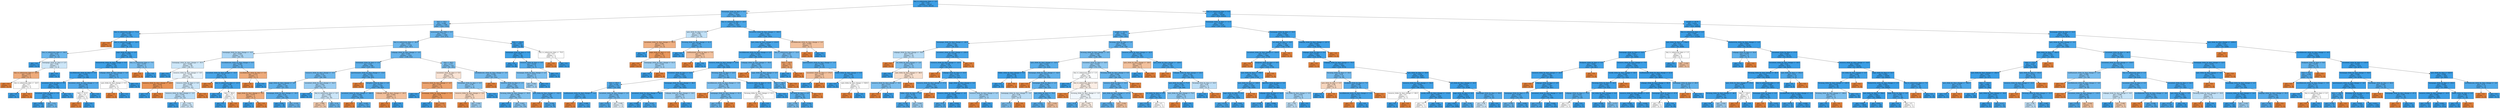 digraph Tree {
node [shape=box, style="filled", color="black"] ;
0 [label="due_vs_submission_date <= -2.5\ngini = 0.04\nsamples = 49335\nvalue = [1016, 48319]", fillcolor="#399de5fa"] ;
1 [label="homepage_clicks_by_days <= 9.5\ngini = 0.211\nsamples = 3029\nvalue = [364, 2665]", fillcolor="#399de5dc"] ;
0 -> 1 [labeldistance=2.5, labelangle=45, headlabel="True"] ;
2 [label="date <= 35.5\ngini = 0.289\nsamples = 1386\nvalue = [243, 1143]", fillcolor="#399de5c9"] ;
1 -> 2 ;
3 [label="due_vs_submission_date <= -71.0\ngini = 0.105\nsamples = 180\nvalue = [10, 170]", fillcolor="#399de5f0"] ;
2 -> 3 ;
4 [label="gini = 0.0\nsamples = 2\nvalue = [2, 0]", fillcolor="#e58139ff"] ;
3 -> 4 ;
5 [label="due_vs_submission_date <= -22.5\ngini = 0.086\nsamples = 178\nvalue = [8, 170]", fillcolor="#399de5f3"] ;
3 -> 5 ;
6 [label="due_vs_submission_date <= -36.5\ngini = 0.32\nsamples = 15\nvalue = [3, 12]", fillcolor="#399de5bf"] ;
5 -> 6 ;
7 [label="gini = 0.0\nsamples = 8\nvalue = [0, 8]", fillcolor="#399de5ff"] ;
6 -> 7 ;
8 [label="homepage_clicks_by_days <= 2.5\ngini = 0.49\nsamples = 7\nvalue = [3, 4]", fillcolor="#399de540"] ;
6 -> 8 ;
9 [label="due_vs_submission_date <= -25.5\ngini = 0.375\nsamples = 4\nvalue = [3, 1]", fillcolor="#e58139aa"] ;
8 -> 9 ;
10 [label="gini = 0.0\nsamples = 2\nvalue = [2, 0]", fillcolor="#e58139ff"] ;
9 -> 10 ;
11 [label="due_vs_submission_date <= -24.5\ngini = 0.5\nsamples = 2\nvalue = [1, 1]", fillcolor="#e5813900"] ;
9 -> 11 ;
12 [label="gini = 0.0\nsamples = 1\nvalue = [0, 1]", fillcolor="#399de5ff"] ;
11 -> 12 ;
13 [label="gini = 0.0\nsamples = 1\nvalue = [1, 0]", fillcolor="#e58139ff"] ;
11 -> 13 ;
14 [label="gini = 0.0\nsamples = 3\nvalue = [0, 3]", fillcolor="#399de5ff"] ;
8 -> 14 ;
15 [label="page_clicks_by_days <= 2.5\ngini = 0.059\nsamples = 163\nvalue = [5, 158]", fillcolor="#399de5f7"] ;
5 -> 15 ;
16 [label="htmlactivity_clicks_by_days_change <= 0.5\ngini = 0.049\nsamples = 159\nvalue = [4, 155]", fillcolor="#399de5f8"] ;
15 -> 16 ;
17 [label="oucollaborate_clicks_by_days <= 0.5\ngini = 0.039\nsamples = 151\nvalue = [3, 148]", fillcolor="#399de5fa"] ;
16 -> 17 ;
18 [label="oucontent_clicks_by_days <= 4.5\ngini = 0.028\nsamples = 142\nvalue = [2, 140]", fillcolor="#399de5fb"] ;
17 -> 18 ;
19 [label="oucontent_clicks_by_days <= 3.5\ngini = 0.052\nsamples = 75\nvalue = [2, 73]", fillcolor="#399de5f8"] ;
18 -> 19 ;
20 [label="gini = 0.028\nsamples = 70\nvalue = [1, 69]", fillcolor="#399de5fb"] ;
19 -> 20 ;
21 [label="gini = 0.32\nsamples = 5\nvalue = [1, 4]", fillcolor="#399de5bf"] ;
19 -> 21 ;
22 [label="gini = 0.0\nsamples = 67\nvalue = [0, 67]", fillcolor="#399de5ff"] ;
18 -> 22 ;
23 [label="oucontent_clicks_by_days_change <= 1.5\ngini = 0.198\nsamples = 9\nvalue = [1, 8]", fillcolor="#399de5df"] ;
17 -> 23 ;
24 [label="date <= 21.5\ngini = 0.5\nsamples = 2\nvalue = [1, 1]", fillcolor="#e5813900"] ;
23 -> 24 ;
25 [label="gini = 0.0\nsamples = 1\nvalue = [1, 0]", fillcolor="#e58139ff"] ;
24 -> 25 ;
26 [label="gini = 0.0\nsamples = 1\nvalue = [0, 1]", fillcolor="#399de5ff"] ;
24 -> 26 ;
27 [label="gini = 0.0\nsamples = 7\nvalue = [0, 7]", fillcolor="#399de5ff"] ;
23 -> 27 ;
28 [label="subpage_clicks_by_days_change <= 4.0\ngini = 0.219\nsamples = 8\nvalue = [1, 7]", fillcolor="#399de5db"] ;
16 -> 28 ;
29 [label="quiz_clicks_by_days_change <= 0.5\ngini = 0.5\nsamples = 2\nvalue = [1, 1]", fillcolor="#e5813900"] ;
28 -> 29 ;
30 [label="gini = 0.0\nsamples = 1\nvalue = [1, 0]", fillcolor="#e58139ff"] ;
29 -> 30 ;
31 [label="gini = 0.0\nsamples = 1\nvalue = [0, 1]", fillcolor="#399de5ff"] ;
29 -> 31 ;
32 [label="gini = 0.0\nsamples = 6\nvalue = [0, 6]", fillcolor="#399de5ff"] ;
28 -> 32 ;
33 [label="due_vs_submission_date <= -7.5\ngini = 0.375\nsamples = 4\nvalue = [1, 3]", fillcolor="#399de5aa"] ;
15 -> 33 ;
34 [label="gini = 0.0\nsamples = 1\nvalue = [1, 0]", fillcolor="#e58139ff"] ;
33 -> 34 ;
35 [label="gini = 0.0\nsamples = 3\nvalue = [0, 3]", fillcolor="#399de5ff"] ;
33 -> 35 ;
36 [label="assessment_type_CMA <= 0.5\ngini = 0.312\nsamples = 1206\nvalue = [233, 973]", fillcolor="#399de5c2"] ;
2 -> 36 ;
37 [label="due_vs_submission_date <= -20.5\ngini = 0.324\nsamples = 1138\nvalue = [231, 907]", fillcolor="#399de5be"] ;
36 -> 37 ;
38 [label="homepage_clicks_by_days_change <= -0.5\ngini = 0.463\nsamples = 118\nvalue = [43, 75]", fillcolor="#399de56d"] ;
37 -> 38 ;
39 [label="homepage_clicks_by_days_change <= -35.5\ngini = 0.489\nsamples = 89\nvalue = [38, 51]", fillcolor="#399de541"] ;
38 -> 39 ;
40 [label="gini = 0.0\nsamples = 8\nvalue = [0, 8]", fillcolor="#399de5ff"] ;
39 -> 40 ;
41 [label="resource_clicks_by_days_change <= -6.5\ngini = 0.498\nsamples = 81\nvalue = [38, 43]", fillcolor="#399de51e"] ;
39 -> 41 ;
42 [label="resource_clicks_by_days_change <= -26.0\ngini = 0.219\nsamples = 8\nvalue = [7, 1]", fillcolor="#e58139db"] ;
41 -> 42 ;
43 [label="gini = 0.0\nsamples = 1\nvalue = [0, 1]", fillcolor="#399de5ff"] ;
42 -> 43 ;
44 [label="gini = 0.0\nsamples = 7\nvalue = [7, 0]", fillcolor="#e58139ff"] ;
42 -> 44 ;
45 [label="resource_clicks_by_days <= 4.5\ngini = 0.489\nsamples = 73\nvalue = [31, 42]", fillcolor="#399de543"] ;
41 -> 45 ;
46 [label="resource_clicks_by_days_change <= -3.5\ngini = 0.476\nsamples = 69\nvalue = [27, 42]", fillcolor="#399de55b"] ;
45 -> 46 ;
47 [label="gini = 0.0\nsamples = 6\nvalue = [0, 6]", fillcolor="#399de5ff"] ;
46 -> 47 ;
48 [label="gini = 0.49\nsamples = 63\nvalue = [27, 36]", fillcolor="#399de540"] ;
46 -> 48 ;
49 [label="gini = 0.0\nsamples = 4\nvalue = [4, 0]", fillcolor="#e58139ff"] ;
45 -> 49 ;
50 [label="oucollaborate_clicks_by_days_change <= 0.5\ngini = 0.285\nsamples = 29\nvalue = [5, 24]", fillcolor="#399de5ca"] ;
38 -> 50 ;
51 [label="oucontent_clicks_by_days_change <= -14.5\ngini = 0.147\nsamples = 25\nvalue = [2, 23]", fillcolor="#399de5e9"] ;
50 -> 51 ;
52 [label="gini = 0.0\nsamples = 1\nvalue = [1, 0]", fillcolor="#e58139ff"] ;
51 -> 52 ;
53 [label="due_vs_submission_date <= -21.5\ngini = 0.08\nsamples = 24\nvalue = [1, 23]", fillcolor="#399de5f4"] ;
51 -> 53 ;
54 [label="gini = 0.0\nsamples = 22\nvalue = [0, 22]", fillcolor="#399de5ff"] ;
53 -> 54 ;
55 [label="date <= 89.0\ngini = 0.5\nsamples = 2\nvalue = [1, 1]", fillcolor="#e5813900"] ;
53 -> 55 ;
56 [label="gini = 0.0\nsamples = 1\nvalue = [0, 1]", fillcolor="#399de5ff"] ;
55 -> 56 ;
57 [label="gini = 0.0\nsamples = 1\nvalue = [1, 0]", fillcolor="#e58139ff"] ;
55 -> 57 ;
58 [label="oucollaborate_clicks_by_days <= 3.0\ngini = 0.375\nsamples = 4\nvalue = [3, 1]", fillcolor="#e58139aa"] ;
50 -> 58 ;
59 [label="gini = 0.0\nsamples = 3\nvalue = [3, 0]", fillcolor="#e58139ff"] ;
58 -> 59 ;
60 [label="gini = 0.0\nsamples = 1\nvalue = [0, 1]", fillcolor="#399de5ff"] ;
58 -> 60 ;
61 [label="subpage_clicks_by_days_change <= -3.5\ngini = 0.301\nsamples = 1020\nvalue = [188, 832]", fillcolor="#399de5c5"] ;
37 -> 61 ;
62 [label="homepage_clicks_by_days <= 2.5\ngini = 0.26\nsamples = 698\nvalue = [107, 591]", fillcolor="#399de5d1"] ;
61 -> 62 ;
63 [label="resource_clicks_by_days_change <= -0.5\ngini = 0.33\nsamples = 235\nvalue = [49, 186]", fillcolor="#399de5bc"] ;
62 -> 63 ;
64 [label="page_clicks_by_days_change <= -4.0\ngini = 0.27\nsamples = 168\nvalue = [27, 141]", fillcolor="#399de5ce"] ;
63 -> 64 ;
65 [label="page_clicks_by_days_change <= -6.5\ngini = 0.375\nsamples = 4\nvalue = [3, 1]", fillcolor="#e58139aa"] ;
64 -> 65 ;
66 [label="gini = 0.0\nsamples = 1\nvalue = [0, 1]", fillcolor="#399de5ff"] ;
65 -> 66 ;
67 [label="gini = 0.0\nsamples = 3\nvalue = [3, 0]", fillcolor="#e58139ff"] ;
65 -> 67 ;
68 [label="homepage_clicks_by_days_change <= -18.5\ngini = 0.25\nsamples = 164\nvalue = [24, 140]", fillcolor="#399de5d3"] ;
64 -> 68 ;
69 [label="gini = 0.041\nsamples = 48\nvalue = [1, 47]", fillcolor="#399de5fa"] ;
68 -> 69 ;
70 [label="gini = 0.318\nsamples = 116\nvalue = [23, 93]", fillcolor="#399de5c0"] ;
68 -> 70 ;
71 [label="oucontent_clicks_by_days_change <= -62.5\ngini = 0.441\nsamples = 67\nvalue = [22, 45]", fillcolor="#399de582"] ;
63 -> 71 ;
72 [label="gini = 0.0\nsamples = 15\nvalue = [0, 15]", fillcolor="#399de5ff"] ;
71 -> 72 ;
73 [label="due_vs_submission_date <= -8.5\ngini = 0.488\nsamples = 52\nvalue = [22, 30]", fillcolor="#399de544"] ;
71 -> 73 ;
74 [label="gini = 0.466\nsamples = 27\nvalue = [17, 10]", fillcolor="#e5813969"] ;
73 -> 74 ;
75 [label="gini = 0.32\nsamples = 25\nvalue = [5, 20]", fillcolor="#399de5bf"] ;
73 -> 75 ;
76 [label="questionnaire_clicks_by_days_change <= -13.0\ngini = 0.219\nsamples = 463\nvalue = [58, 405]", fillcolor="#399de5da"] ;
62 -> 76 ;
77 [label="gini = 0.0\nsamples = 2\nvalue = [2, 0]", fillcolor="#e58139ff"] ;
76 -> 77 ;
78 [label="dataplus_clicks_by_days <= 2.0\ngini = 0.213\nsamples = 461\nvalue = [56, 405]", fillcolor="#399de5dc"] ;
76 -> 78 ;
79 [label="oucontent_clicks_by_days_change <= -363.5\ngini = 0.208\nsamples = 458\nvalue = [54, 404]", fillcolor="#399de5dd"] ;
78 -> 79 ;
80 [label="gini = 0.0\nsamples = 1\nvalue = [1, 0]", fillcolor="#e58139ff"] ;
79 -> 80 ;
81 [label="gini = 0.205\nsamples = 457\nvalue = [53, 404]", fillcolor="#399de5de"] ;
79 -> 81 ;
82 [label="subpage_clicks_by_days_change <= -20.5\ngini = 0.444\nsamples = 3\nvalue = [2, 1]", fillcolor="#e581397f"] ;
78 -> 82 ;
83 [label="gini = 0.0\nsamples = 2\nvalue = [2, 0]", fillcolor="#e58139ff"] ;
82 -> 83 ;
84 [label="gini = 0.0\nsamples = 1\nvalue = [0, 1]", fillcolor="#399de5ff"] ;
82 -> 84 ;
85 [label="date <= 69.5\ngini = 0.377\nsamples = 322\nvalue = [81, 241]", fillcolor="#399de5a9"] ;
61 -> 85 ;
86 [label="oucontent_clicks_by_days <= 5.5\ngini = 0.493\nsamples = 25\nvalue = [14, 11]", fillcolor="#e5813937"] ;
85 -> 86 ;
87 [label="resource_clicks_by_days_change <= -4.5\ngini = 0.337\nsamples = 14\nvalue = [11, 3]", fillcolor="#e58139b9"] ;
86 -> 87 ;
88 [label="gini = 0.0\nsamples = 1\nvalue = [0, 1]", fillcolor="#399de5ff"] ;
87 -> 88 ;
89 [label="homepage_clicks_by_days_change <= -5.5\ngini = 0.26\nsamples = 13\nvalue = [11, 2]", fillcolor="#e58139d1"] ;
87 -> 89 ;
90 [label="gini = 0.0\nsamples = 1\nvalue = [0, 1]", fillcolor="#399de5ff"] ;
89 -> 90 ;
91 [label="gini = 0.153\nsamples = 12\nvalue = [11, 1]", fillcolor="#e58139e8"] ;
89 -> 91 ;
92 [label="homepage_clicks_by_days <= 6.5\ngini = 0.397\nsamples = 11\nvalue = [3, 8]", fillcolor="#399de59f"] ;
86 -> 92 ;
93 [label="resource_clicks_by_days_change <= -2.0\ngini = 0.48\nsamples = 5\nvalue = [3, 2]", fillcolor="#e5813955"] ;
92 -> 93 ;
94 [label="gini = 0.0\nsamples = 2\nvalue = [2, 0]", fillcolor="#e58139ff"] ;
93 -> 94 ;
95 [label="gini = 0.444\nsamples = 3\nvalue = [1, 2]", fillcolor="#399de57f"] ;
93 -> 95 ;
96 [label="gini = 0.0\nsamples = 6\nvalue = [0, 6]", fillcolor="#399de5ff"] ;
92 -> 96 ;
97 [label="oucollaborate_clicks_by_days_change <= -3.5\ngini = 0.349\nsamples = 297\nvalue = [67, 230]", fillcolor="#399de5b5"] ;
85 -> 97 ;
98 [label="gini = 0.0\nsamples = 3\nvalue = [3, 0]", fillcolor="#e58139ff"] ;
97 -> 98 ;
99 [label="resource_clicks_by_days <= 1.5\ngini = 0.341\nsamples = 294\nvalue = [64, 230]", fillcolor="#399de5b8"] ;
97 -> 99 ;
100 [label="forumng_clicks_by_days_change <= -30.0\ngini = 0.388\nsamples = 205\nvalue = [54, 151]", fillcolor="#399de5a4"] ;
99 -> 100 ;
101 [label="gini = 0.0\nsamples = 12\nvalue = [0, 12]", fillcolor="#399de5ff"] ;
100 -> 101 ;
102 [label="gini = 0.403\nsamples = 193\nvalue = [54, 139]", fillcolor="#399de59c"] ;
100 -> 102 ;
103 [label="quiz_clicks_by_days_change <= -142.5\ngini = 0.199\nsamples = 89\nvalue = [10, 79]", fillcolor="#399de5df"] ;
99 -> 103 ;
104 [label="gini = 0.0\nsamples = 1\nvalue = [1, 0]", fillcolor="#e58139ff"] ;
103 -> 104 ;
105 [label="gini = 0.184\nsamples = 88\nvalue = [9, 79]", fillcolor="#399de5e2"] ;
103 -> 105 ;
106 [label="date <= 238.5\ngini = 0.057\nsamples = 68\nvalue = [2, 66]", fillcolor="#399de5f7"] ;
36 -> 106 ;
107 [label="homepage_clicks_by_days <= 5.5\ngini = 0.03\nsamples = 66\nvalue = [1, 65]", fillcolor="#399de5fb"] ;
106 -> 107 ;
108 [label="gini = 0.0\nsamples = 58\nvalue = [0, 58]", fillcolor="#399de5ff"] ;
107 -> 108 ;
109 [label="resource_clicks_by_days <= 0.5\ngini = 0.219\nsamples = 8\nvalue = [1, 7]", fillcolor="#399de5db"] ;
107 -> 109 ;
110 [label="homepage_clicks_by_days_change <= 2.0\ngini = 0.375\nsamples = 4\nvalue = [1, 3]", fillcolor="#399de5aa"] ;
109 -> 110 ;
111 [label="gini = 0.444\nsamples = 3\nvalue = [1, 2]", fillcolor="#399de57f"] ;
110 -> 111 ;
112 [label="gini = 0.0\nsamples = 1\nvalue = [0, 1]", fillcolor="#399de5ff"] ;
110 -> 112 ;
113 [label="gini = 0.0\nsamples = 4\nvalue = [0, 4]", fillcolor="#399de5ff"] ;
109 -> 113 ;
114 [label="due_vs_submission_date <= -70.5\ngini = 0.5\nsamples = 2\nvalue = [1, 1]", fillcolor="#e5813900"] ;
106 -> 114 ;
115 [label="gini = 0.0\nsamples = 1\nvalue = [1, 0]", fillcolor="#e58139ff"] ;
114 -> 115 ;
116 [label="gini = 0.0\nsamples = 1\nvalue = [0, 1]", fillcolor="#399de5ff"] ;
114 -> 116 ;
117 [label="due_vs_submission_date <= -23.0\ngini = 0.136\nsamples = 1643\nvalue = [121, 1522]", fillcolor="#399de5eb"] ;
1 -> 117 ;
118 [label="quiz_clicks_by_days <= 1.0\ngini = 0.482\nsamples = 32\nvalue = [13, 19]", fillcolor="#399de551"] ;
117 -> 118 ;
119 [label="oucontent_clicks_by_days_change <= -62.5\ngini = 0.391\nsamples = 15\nvalue = [11, 4]", fillcolor="#e58139a2"] ;
118 -> 119 ;
120 [label="gini = 0.0\nsamples = 2\nvalue = [0, 2]", fillcolor="#399de5ff"] ;
119 -> 120 ;
121 [label="page_clicks_by_days <= 1.5\ngini = 0.26\nsamples = 13\nvalue = [11, 2]", fillcolor="#e58139d1"] ;
119 -> 121 ;
122 [label="gini = 0.0\nsamples = 10\nvalue = [10, 0]", fillcolor="#e58139ff"] ;
121 -> 122 ;
123 [label="homepage_clicks_by_days_change <= 41.0\ngini = 0.444\nsamples = 3\nvalue = [1, 2]", fillcolor="#399de57f"] ;
121 -> 123 ;
124 [label="gini = 0.0\nsamples = 2\nvalue = [0, 2]", fillcolor="#399de5ff"] ;
123 -> 124 ;
125 [label="gini = 0.0\nsamples = 1\nvalue = [1, 0]", fillcolor="#e58139ff"] ;
123 -> 125 ;
126 [label="forumng_clicks_by_days_change <= 41.5\ngini = 0.208\nsamples = 17\nvalue = [2, 15]", fillcolor="#399de5dd"] ;
118 -> 126 ;
127 [label="gini = 0.0\nsamples = 14\nvalue = [0, 14]", fillcolor="#399de5ff"] ;
126 -> 127 ;
128 [label="ouelluminate_clicks_by_days <= 7.0\ngini = 0.444\nsamples = 3\nvalue = [2, 1]", fillcolor="#e581397f"] ;
126 -> 128 ;
129 [label="gini = 0.0\nsamples = 2\nvalue = [2, 0]", fillcolor="#e58139ff"] ;
128 -> 129 ;
130 [label="gini = 0.0\nsamples = 1\nvalue = [0, 1]", fillcolor="#399de5ff"] ;
128 -> 130 ;
131 [label="oucontent_clicks_by_days_change <= 349.5\ngini = 0.125\nsamples = 1611\nvalue = [108, 1503]", fillcolor="#399de5ed"] ;
117 -> 131 ;
132 [label="quiz_clicks_by_days_change <= 214.5\ngini = 0.123\nsamples = 1608\nvalue = [106, 1502]", fillcolor="#399de5ed"] ;
131 -> 132 ;
133 [label="oucollaborate_clicks_by_days_change <= 2.5\ngini = 0.118\nsamples = 1577\nvalue = [99, 1478]", fillcolor="#399de5ee"] ;
132 -> 133 ;
134 [label="resource_clicks_by_days_change <= 10.5\ngini = 0.11\nsamples = 1512\nvalue = [88, 1424]", fillcolor="#399de5ef"] ;
133 -> 134 ;
135 [label="oucontent_clicks_by_days <= 14.5\ngini = 0.099\nsamples = 1433\nvalue = [75, 1358]", fillcolor="#399de5f1"] ;
134 -> 135 ;
136 [label="date <= 95.0\ngini = 0.194\nsamples = 175\nvalue = [19, 156]", fillcolor="#399de5e0"] ;
135 -> 136 ;
137 [label="ouelluminate_clicks_by_days_change <= -6.5\ngini = 0.113\nsamples = 116\nvalue = [7, 109]", fillcolor="#399de5ef"] ;
136 -> 137 ;
138 [label="gini = 0.0\nsamples = 1\nvalue = [1, 0]", fillcolor="#e58139ff"] ;
137 -> 138 ;
139 [label="gini = 0.099\nsamples = 115\nvalue = [6, 109]", fillcolor="#399de5f1"] ;
137 -> 139 ;
140 [label="oucontent_clicks_by_days_change <= 2.0\ngini = 0.324\nsamples = 59\nvalue = [12, 47]", fillcolor="#399de5be"] ;
136 -> 140 ;
141 [label="gini = 0.201\nsamples = 44\nvalue = [5, 39]", fillcolor="#399de5de"] ;
140 -> 141 ;
142 [label="gini = 0.498\nsamples = 15\nvalue = [7, 8]", fillcolor="#399de520"] ;
140 -> 142 ;
143 [label="homepage_clicks_by_days_change <= 88.5\ngini = 0.085\nsamples = 1258\nvalue = [56, 1202]", fillcolor="#399de5f3"] ;
135 -> 143 ;
144 [label="oucontent_clicks_by_days_change <= 68.5\ngini = 0.083\nsamples = 1252\nvalue = [54, 1198]", fillcolor="#399de5f4"] ;
143 -> 144 ;
145 [label="gini = 0.066\nsamples = 1001\nvalue = [34, 967]", fillcolor="#399de5f6"] ;
144 -> 145 ;
146 [label="gini = 0.147\nsamples = 251\nvalue = [20, 231]", fillcolor="#399de5e9"] ;
144 -> 146 ;
147 [label="subpage_clicks_by_days_change <= 16.5\ngini = 0.444\nsamples = 6\nvalue = [2, 4]", fillcolor="#399de57f"] ;
143 -> 147 ;
148 [label="gini = 0.0\nsamples = 2\nvalue = [2, 0]", fillcolor="#e58139ff"] ;
147 -> 148 ;
149 [label="gini = 0.0\nsamples = 4\nvalue = [0, 4]", fillcolor="#399de5ff"] ;
147 -> 149 ;
150 [label="forumng_clicks_by_days <= 23.5\ngini = 0.275\nsamples = 79\nvalue = [13, 66]", fillcolor="#399de5cd"] ;
134 -> 150 ;
151 [label="oucollaborate_clicks_by_days_change <= -3.5\ngini = 0.386\nsamples = 46\nvalue = [12, 34]", fillcolor="#399de5a5"] ;
150 -> 151 ;
152 [label="gini = 0.0\nsamples = 2\nvalue = [2, 0]", fillcolor="#e58139ff"] ;
151 -> 152 ;
153 [label="homepage_clicks_by_days_change <= 41.0\ngini = 0.351\nsamples = 44\nvalue = [10, 34]", fillcolor="#399de5b4"] ;
151 -> 153 ;
154 [label="gini = 0.308\nsamples = 42\nvalue = [8, 34]", fillcolor="#399de5c3"] ;
153 -> 154 ;
155 [label="gini = 0.0\nsamples = 2\nvalue = [2, 0]", fillcolor="#e58139ff"] ;
153 -> 155 ;
156 [label="resource_clicks_by_days <= 11.5\ngini = 0.059\nsamples = 33\nvalue = [1, 32]", fillcolor="#399de5f7"] ;
150 -> 156 ;
157 [label="forumng_clicks_by_days_change <= 10.5\ngini = 0.5\nsamples = 2\nvalue = [1, 1]", fillcolor="#e5813900"] ;
156 -> 157 ;
158 [label="gini = 0.0\nsamples = 1\nvalue = [1, 0]", fillcolor="#e58139ff"] ;
157 -> 158 ;
159 [label="gini = 0.0\nsamples = 1\nvalue = [0, 1]", fillcolor="#399de5ff"] ;
157 -> 159 ;
160 [label="gini = 0.0\nsamples = 31\nvalue = [0, 31]", fillcolor="#399de5ff"] ;
156 -> 160 ;
161 [label="subpage_clicks_by_days_change <= -55.0\ngini = 0.281\nsamples = 65\nvalue = [11, 54]", fillcolor="#399de5cb"] ;
133 -> 161 ;
162 [label="gini = 0.0\nsamples = 1\nvalue = [1, 0]", fillcolor="#e58139ff"] ;
161 -> 162 ;
163 [label="page_clicks_by_days_change <= 4.5\ngini = 0.264\nsamples = 64\nvalue = [10, 54]", fillcolor="#399de5d0"] ;
161 -> 163 ;
164 [label="date <= 186.0\ngini = 0.245\nsamples = 63\nvalue = [9, 54]", fillcolor="#399de5d4"] ;
163 -> 164 ;
165 [label="url_clicks_by_days <= 0.5\ngini = 0.225\nsamples = 62\nvalue = [8, 54]", fillcolor="#399de5d9"] ;
164 -> 165 ;
166 [label="gini = 0.365\nsamples = 25\nvalue = [6, 19]", fillcolor="#399de5ae"] ;
165 -> 166 ;
167 [label="gini = 0.102\nsamples = 37\nvalue = [2, 35]", fillcolor="#399de5f0"] ;
165 -> 167 ;
168 [label="gini = 0.0\nsamples = 1\nvalue = [1, 0]", fillcolor="#e58139ff"] ;
164 -> 168 ;
169 [label="gini = 0.0\nsamples = 1\nvalue = [1, 0]", fillcolor="#e58139ff"] ;
163 -> 169 ;
170 [label="due_vs_submission_date <= -12.0\ngini = 0.35\nsamples = 31\nvalue = [7, 24]", fillcolor="#399de5b5"] ;
132 -> 170 ;
171 [label="date <= 92.5\ngini = 0.32\nsamples = 5\nvalue = [4, 1]", fillcolor="#e58139bf"] ;
170 -> 171 ;
172 [label="gini = 0.0\nsamples = 1\nvalue = [0, 1]", fillcolor="#399de5ff"] ;
171 -> 172 ;
173 [label="gini = 0.0\nsamples = 4\nvalue = [4, 0]", fillcolor="#e58139ff"] ;
171 -> 173 ;
174 [label="questionnaire_clicks_by_days_change <= -1.5\ngini = 0.204\nsamples = 26\nvalue = [3, 23]", fillcolor="#399de5de"] ;
170 -> 174 ;
175 [label="oucontent_clicks_by_days <= 174.5\ngini = 0.444\nsamples = 3\nvalue = [2, 1]", fillcolor="#e581397f"] ;
174 -> 175 ;
176 [label="gini = 0.0\nsamples = 1\nvalue = [0, 1]", fillcolor="#399de5ff"] ;
175 -> 176 ;
177 [label="gini = 0.0\nsamples = 2\nvalue = [2, 0]", fillcolor="#e58139ff"] ;
175 -> 177 ;
178 [label="folder_clicks_by_days_change <= 0.5\ngini = 0.083\nsamples = 23\nvalue = [1, 22]", fillcolor="#399de5f3"] ;
174 -> 178 ;
179 [label="gini = 0.0\nsamples = 21\nvalue = [0, 21]", fillcolor="#399de5ff"] ;
178 -> 179 ;
180 [label="quiz_clicks_by_days_change <= 829.0\ngini = 0.5\nsamples = 2\nvalue = [1, 1]", fillcolor="#e5813900"] ;
178 -> 180 ;
181 [label="gini = 0.0\nsamples = 1\nvalue = [1, 0]", fillcolor="#e58139ff"] ;
180 -> 181 ;
182 [label="gini = 0.0\nsamples = 1\nvalue = [0, 1]", fillcolor="#399de5ff"] ;
180 -> 182 ;
183 [label="oucollaborate_clicks_by_days_change <= 2.0\ngini = 0.444\nsamples = 3\nvalue = [2, 1]", fillcolor="#e581397f"] ;
131 -> 183 ;
184 [label="gini = 0.0\nsamples = 2\nvalue = [2, 0]", fillcolor="#e58139ff"] ;
183 -> 184 ;
185 [label="gini = 0.0\nsamples = 1\nvalue = [0, 1]", fillcolor="#399de5ff"] ;
183 -> 185 ;
186 [label="due_vs_submission_date <= 0.5\ngini = 0.028\nsamples = 46306\nvalue = [652, 45654]", fillcolor="#399de5fb"] ;
0 -> 186 [labeldistance=2.5, labelangle=-45, headlabel="False"] ;
187 [label="homepage_clicks_by_days <= 11.5\ngini = 0.083\nsamples = 9145\nvalue = [397, 8748]", fillcolor="#399de5f3"] ;
186 -> 187 ;
188 [label="weight <= 18.75\ngini = 0.207\nsamples = 1576\nvalue = [185, 1391]", fillcolor="#399de5dd"] ;
187 -> 188 ;
189 [label="homepage_clicks_by_days_change <= -29.5\ngini = 0.123\nsamples = 698\nvalue = [46, 652]", fillcolor="#399de5ed"] ;
188 -> 189 ;
190 [label="subpage_clicks_by_days_change <= -54.0\ngini = 0.475\nsamples = 18\nvalue = [7, 11]", fillcolor="#399de55d"] ;
189 -> 190 ;
191 [label="gini = 0.0\nsamples = 3\nvalue = [3, 0]", fillcolor="#e58139ff"] ;
190 -> 191 ;
192 [label="url_clicks_by_days_change <= -2.0\ngini = 0.391\nsamples = 15\nvalue = [4, 11]", fillcolor="#399de5a2"] ;
190 -> 192 ;
193 [label="gini = 0.0\nsamples = 8\nvalue = [0, 8]", fillcolor="#399de5ff"] ;
192 -> 193 ;
194 [label="quiz_clicks_by_days_change <= -46.0\ngini = 0.49\nsamples = 7\nvalue = [4, 3]", fillcolor="#e5813940"] ;
192 -> 194 ;
195 [label="resource_clicks_by_days_change <= -8.0\ngini = 0.375\nsamples = 4\nvalue = [1, 3]", fillcolor="#399de5aa"] ;
194 -> 195 ;
196 [label="gini = 0.0\nsamples = 1\nvalue = [1, 0]", fillcolor="#e58139ff"] ;
195 -> 196 ;
197 [label="gini = 0.0\nsamples = 3\nvalue = [0, 3]", fillcolor="#399de5ff"] ;
195 -> 197 ;
198 [label="gini = 0.0\nsamples = 3\nvalue = [3, 0]", fillcolor="#e58139ff"] ;
194 -> 198 ;
199 [label="oucontent_clicks_by_days_change <= 230.0\ngini = 0.108\nsamples = 680\nvalue = [39, 641]", fillcolor="#399de5ef"] ;
189 -> 199 ;
200 [label="resource_clicks_by_days_change <= -23.5\ngini = 0.106\nsamples = 679\nvalue = [38, 641]", fillcolor="#399de5f0"] ;
199 -> 200 ;
201 [label="gini = 0.0\nsamples = 1\nvalue = [1, 0]", fillcolor="#e58139ff"] ;
200 -> 201 ;
202 [label="subpage_clicks_by_days <= 10.5\ngini = 0.103\nsamples = 678\nvalue = [37, 641]", fillcolor="#399de5f0"] ;
200 -> 202 ;
203 [label="resource_clicks_by_days_change <= 17.0\ngini = 0.167\nsamples = 315\nvalue = [29, 286]", fillcolor="#399de5e5"] ;
202 -> 203 ;
204 [label="folder_clicks_by_days <= 0.5\ngini = 0.162\nsamples = 314\nvalue = [28, 286]", fillcolor="#399de5e6"] ;
203 -> 204 ;
205 [label="gini = 0.146\nsamples = 302\nvalue = [24, 278]", fillcolor="#399de5e9"] ;
204 -> 205 ;
206 [label="gini = 0.444\nsamples = 12\nvalue = [4, 8]", fillcolor="#399de57f"] ;
204 -> 206 ;
207 [label="gini = 0.0\nsamples = 1\nvalue = [1, 0]", fillcolor="#e58139ff"] ;
203 -> 207 ;
208 [label="page_clicks_by_days_change <= 5.5\ngini = 0.043\nsamples = 363\nvalue = [8, 355]", fillcolor="#399de5f9"] ;
202 -> 208 ;
209 [label="resource_clicks_by_days_change <= -4.5\ngini = 0.038\nsamples = 360\nvalue = [7, 353]", fillcolor="#399de5fa"] ;
208 -> 209 ;
210 [label="gini = 0.18\nsamples = 30\nvalue = [3, 27]", fillcolor="#399de5e3"] ;
209 -> 210 ;
211 [label="gini = 0.024\nsamples = 330\nvalue = [4, 326]", fillcolor="#399de5fc"] ;
209 -> 211 ;
212 [label="resource_clicks_by_days_change <= 4.5\ngini = 0.444\nsamples = 3\nvalue = [1, 2]", fillcolor="#399de57f"] ;
208 -> 212 ;
213 [label="gini = 0.0\nsamples = 1\nvalue = [1, 0]", fillcolor="#e58139ff"] ;
212 -> 213 ;
214 [label="gini = 0.0\nsamples = 2\nvalue = [0, 2]", fillcolor="#399de5ff"] ;
212 -> 214 ;
215 [label="gini = 0.0\nsamples = 1\nvalue = [1, 0]", fillcolor="#e58139ff"] ;
199 -> 215 ;
216 [label="forumng_clicks_by_days <= 1.5\ngini = 0.267\nsamples = 878\nvalue = [139, 739]", fillcolor="#399de5cf"] ;
188 -> 216 ;
217 [label="forumng_clicks_by_days_change <= -5.5\ngini = 0.338\nsamples = 492\nvalue = [106, 386]", fillcolor="#399de5b9"] ;
216 -> 217 ;
218 [label="quiz_clicks_by_days_change <= -10.5\ngini = 0.224\nsamples = 241\nvalue = [31, 210]", fillcolor="#399de5d9"] ;
217 -> 218 ;
219 [label="folder_clicks_by_days_change <= 0.5\ngini = 0.034\nsamples = 58\nvalue = [1, 57]", fillcolor="#399de5fb"] ;
218 -> 219 ;
220 [label="gini = 0.0\nsamples = 57\nvalue = [0, 57]", fillcolor="#399de5ff"] ;
219 -> 220 ;
221 [label="gini = 0.0\nsamples = 1\nvalue = [1, 0]", fillcolor="#e58139ff"] ;
219 -> 221 ;
222 [label="homepage_clicks_by_days_change <= -42.0\ngini = 0.274\nsamples = 183\nvalue = [30, 153]", fillcolor="#399de5cd"] ;
218 -> 222 ;
223 [label="gini = 0.0\nsamples = 2\nvalue = [2, 0]", fillcolor="#e58139ff"] ;
222 -> 223 ;
224 [label="homepage_clicks_by_days <= 2.5\ngini = 0.262\nsamples = 181\nvalue = [28, 153]", fillcolor="#399de5d0"] ;
222 -> 224 ;
225 [label="homepage_clicks_by_days_change <= -5.0\ngini = 0.48\nsamples = 15\nvalue = [6, 9]", fillcolor="#399de555"] ;
224 -> 225 ;
226 [label="gini = 0.375\nsamples = 12\nvalue = [3, 9]", fillcolor="#399de5aa"] ;
225 -> 226 ;
227 [label="gini = 0.0\nsamples = 3\nvalue = [3, 0]", fillcolor="#e58139ff"] ;
225 -> 227 ;
228 [label="quiz_clicks_by_days <= 70.0\ngini = 0.23\nsamples = 166\nvalue = [22, 144]", fillcolor="#399de5d8"] ;
224 -> 228 ;
229 [label="gini = 0.215\nsamples = 163\nvalue = [20, 143]", fillcolor="#399de5db"] ;
228 -> 229 ;
230 [label="gini = 0.444\nsamples = 3\nvalue = [2, 1]", fillcolor="#e581397f"] ;
228 -> 230 ;
231 [label="oucontent_clicks_by_days <= 19.5\ngini = 0.419\nsamples = 251\nvalue = [75, 176]", fillcolor="#399de592"] ;
217 -> 231 ;
232 [label="due_vs_submission_date <= -1.5\ngini = 0.5\nsamples = 95\nvalue = [47, 48]", fillcolor="#399de505"] ;
231 -> 232 ;
233 [label="gini = 0.0\nsamples = 7\nvalue = [0, 7]", fillcolor="#399de5ff"] ;
232 -> 233 ;
234 [label="due_vs_submission_date <= -0.5\ngini = 0.498\nsamples = 88\nvalue = [47, 41]", fillcolor="#e5813921"] ;
232 -> 234 ;
235 [label="gini = 0.0\nsamples = 9\nvalue = [9, 0]", fillcolor="#e58139ff"] ;
234 -> 235 ;
236 [label="forumng_clicks_by_days_change <= -3.5\ngini = 0.499\nsamples = 79\nvalue = [38, 41]", fillcolor="#399de513"] ;
234 -> 236 ;
237 [label="gini = 0.18\nsamples = 10\nvalue = [1, 9]", fillcolor="#399de5e3"] ;
236 -> 237 ;
238 [label="gini = 0.497\nsamples = 69\nvalue = [37, 32]", fillcolor="#e5813922"] ;
236 -> 238 ;
239 [label="forumng_clicks_by_days_change <= 0.5\ngini = 0.295\nsamples = 156\nvalue = [28, 128]", fillcolor="#399de5c7"] ;
231 -> 239 ;
240 [label="resource_clicks_by_days <= 10.5\ngini = 0.281\nsamples = 154\nvalue = [26, 128]", fillcolor="#399de5cb"] ;
239 -> 240 ;
241 [label="quiz_clicks_by_days_change <= 117.5\ngini = 0.266\nsamples = 152\nvalue = [24, 128]", fillcolor="#399de5cf"] ;
240 -> 241 ;
242 [label="gini = 0.252\nsamples = 149\nvalue = [22, 127]", fillcolor="#399de5d3"] ;
241 -> 242 ;
243 [label="gini = 0.444\nsamples = 3\nvalue = [2, 1]", fillcolor="#e581397f"] ;
241 -> 243 ;
244 [label="gini = 0.0\nsamples = 2\nvalue = [2, 0]", fillcolor="#e58139ff"] ;
240 -> 244 ;
245 [label="gini = 0.0\nsamples = 2\nvalue = [2, 0]", fillcolor="#e58139ff"] ;
239 -> 245 ;
246 [label="resource_clicks_by_days_change <= -22.5\ngini = 0.156\nsamples = 386\nvalue = [33, 353]", fillcolor="#399de5e7"] ;
216 -> 246 ;
247 [label="quiz_clicks_by_days_change <= -28.0\ngini = 0.444\nsamples = 3\nvalue = [2, 1]", fillcolor="#e581397f"] ;
246 -> 247 ;
248 [label="gini = 0.0\nsamples = 1\nvalue = [0, 1]", fillcolor="#399de5ff"] ;
247 -> 248 ;
249 [label="gini = 0.0\nsamples = 2\nvalue = [2, 0]", fillcolor="#e58139ff"] ;
247 -> 249 ;
250 [label="quiz_clicks_by_days_change <= -229.0\ngini = 0.149\nsamples = 383\nvalue = [31, 352]", fillcolor="#399de5e9"] ;
246 -> 250 ;
251 [label="gini = 0.0\nsamples = 1\nvalue = [1, 0]", fillcolor="#e58139ff"] ;
250 -> 251 ;
252 [label="subpage_clicks_by_days_change <= 24.0\ngini = 0.145\nsamples = 382\nvalue = [30, 352]", fillcolor="#399de5e9"] ;
250 -> 252 ;
253 [label="quiz_clicks_by_days <= 71.5\ngini = 0.138\nsamples = 377\nvalue = [28, 349]", fillcolor="#399de5eb"] ;
252 -> 253 ;
254 [label="url_clicks_by_days <= 9.0\ngini = 0.127\nsamples = 367\nvalue = [25, 342]", fillcolor="#399de5ec"] ;
253 -> 254 ;
255 [label="gini = 0.123\nsamples = 365\nvalue = [24, 341]", fillcolor="#399de5ed"] ;
254 -> 255 ;
256 [label="gini = 0.5\nsamples = 2\nvalue = [1, 1]", fillcolor="#e5813900"] ;
254 -> 256 ;
257 [label="quiz_clicks_by_days_change <= 74.5\ngini = 0.42\nsamples = 10\nvalue = [3, 7]", fillcolor="#399de592"] ;
253 -> 257 ;
258 [label="gini = 0.0\nsamples = 3\nvalue = [3, 0]", fillcolor="#e58139ff"] ;
257 -> 258 ;
259 [label="gini = 0.0\nsamples = 7\nvalue = [0, 7]", fillcolor="#399de5ff"] ;
257 -> 259 ;
260 [label="forumng_clicks_by_days <= 18.5\ngini = 0.48\nsamples = 5\nvalue = [2, 3]", fillcolor="#399de555"] ;
252 -> 260 ;
261 [label="gini = 0.0\nsamples = 3\nvalue = [0, 3]", fillcolor="#399de5ff"] ;
260 -> 261 ;
262 [label="gini = 0.0\nsamples = 2\nvalue = [2, 0]", fillcolor="#e58139ff"] ;
260 -> 262 ;
263 [label="homepage_clicks_by_days <= 19.5\ngini = 0.054\nsamples = 7569\nvalue = [212, 7357]", fillcolor="#399de5f8"] ;
187 -> 263 ;
264 [label="url_clicks_by_days <= 16.5\ngini = 0.108\nsamples = 1886\nvalue = [108, 1778]", fillcolor="#399de5f0"] ;
263 -> 264 ;
265 [label="oucontent_clicks_by_days_change <= -314.5\ngini = 0.107\nsamples = 1885\nvalue = [107, 1778]", fillcolor="#399de5f0"] ;
264 -> 265 ;
266 [label="gini = 0.0\nsamples = 1\nvalue = [1, 0]", fillcolor="#e58139ff"] ;
265 -> 266 ;
267 [label="dualpane_clicks_by_days <= 6.5\ngini = 0.106\nsamples = 1884\nvalue = [106, 1778]", fillcolor="#399de5f0"] ;
265 -> 267 ;
268 [label="quiz_clicks_by_days <= 158.5\ngini = 0.105\nsamples = 1883\nvalue = [105, 1778]", fillcolor="#399de5f0"] ;
267 -> 268 ;
269 [label="quiz_clicks_by_days <= 148.0\ngini = 0.123\nsamples = 1508\nvalue = [99, 1409]", fillcolor="#399de5ed"] ;
268 -> 269 ;
270 [label="page_clicks_by_days <= 0.5\ngini = 0.119\nsamples = 1505\nvalue = [96, 1409]", fillcolor="#399de5ee"] ;
269 -> 270 ;
271 [label="gini = 0.134\nsamples = 1230\nvalue = [89, 1141]", fillcolor="#399de5eb"] ;
270 -> 271 ;
272 [label="gini = 0.05\nsamples = 275\nvalue = [7, 268]", fillcolor="#399de5f8"] ;
270 -> 272 ;
273 [label="gini = 0.0\nsamples = 3\nvalue = [3, 0]", fillcolor="#e58139ff"] ;
269 -> 273 ;
274 [label="glossary_clicks_by_days <= 5.5\ngini = 0.031\nsamples = 375\nvalue = [6, 369]", fillcolor="#399de5fb"] ;
268 -> 274 ;
275 [label="subpage_clicks_by_days <= 14.5\ngini = 0.021\nsamples = 369\nvalue = [4, 365]", fillcolor="#399de5fc"] ;
274 -> 275 ;
276 [label="gini = 0.105\nsamples = 54\nvalue = [3, 51]", fillcolor="#399de5f0"] ;
275 -> 276 ;
277 [label="gini = 0.006\nsamples = 315\nvalue = [1, 314]", fillcolor="#399de5fe"] ;
275 -> 277 ;
278 [label="url_clicks_by_days_change <= 0.5\ngini = 0.444\nsamples = 6\nvalue = [2, 4]", fillcolor="#399de57f"] ;
274 -> 278 ;
279 [label="gini = 0.48\nsamples = 5\nvalue = [2, 3]", fillcolor="#399de555"] ;
278 -> 279 ;
280 [label="gini = 0.0\nsamples = 1\nvalue = [0, 1]", fillcolor="#399de5ff"] ;
278 -> 280 ;
281 [label="gini = 0.0\nsamples = 1\nvalue = [1, 0]", fillcolor="#e58139ff"] ;
267 -> 281 ;
282 [label="gini = 0.0\nsamples = 1\nvalue = [1, 0]", fillcolor="#e58139ff"] ;
264 -> 282 ;
283 [label="subpage_clicks_by_days_change <= 227.5\ngini = 0.036\nsamples = 5683\nvalue = [104, 5579]", fillcolor="#399de5fa"] ;
263 -> 283 ;
284 [label="subpage_clicks_by_days <= 0.5\ngini = 0.036\nsamples = 5682\nvalue = [103, 5579]", fillcolor="#399de5fa"] ;
283 -> 284 ;
285 [label="gini = 0.0\nsamples = 1\nvalue = [1, 0]", fillcolor="#e58139ff"] ;
284 -> 285 ;
286 [label="subpage_clicks_by_days_change <= -75.5\ngini = 0.035\nsamples = 5681\nvalue = [102, 5579]", fillcolor="#399de5fa"] ;
284 -> 286 ;
287 [label="forumng_clicks_by_days <= 16.0\ngini = 0.34\nsamples = 23\nvalue = [5, 18]", fillcolor="#399de5b8"] ;
286 -> 287 ;
288 [label="quiz_clicks_by_days <= 0.5\ngini = 0.48\nsamples = 5\nvalue = [3, 2]", fillcolor="#e5813955"] ;
287 -> 288 ;
289 [label="gini = 0.0\nsamples = 2\nvalue = [0, 2]", fillcolor="#399de5ff"] ;
288 -> 289 ;
290 [label="gini = 0.0\nsamples = 3\nvalue = [3, 0]", fillcolor="#e58139ff"] ;
288 -> 290 ;
291 [label="dualpane_clicks_by_days <= 7.5\ngini = 0.198\nsamples = 18\nvalue = [2, 16]", fillcolor="#399de5df"] ;
287 -> 291 ;
292 [label="oucollaborate_clicks_by_days_change <= -3.5\ngini = 0.111\nsamples = 17\nvalue = [1, 16]", fillcolor="#399de5ef"] ;
291 -> 292 ;
293 [label="gini = 0.0\nsamples = 1\nvalue = [1, 0]", fillcolor="#e58139ff"] ;
292 -> 293 ;
294 [label="gini = 0.0\nsamples = 16\nvalue = [0, 16]", fillcolor="#399de5ff"] ;
292 -> 294 ;
295 [label="gini = 0.0\nsamples = 1\nvalue = [1, 0]", fillcolor="#e58139ff"] ;
291 -> 295 ;
296 [label="quiz_clicks_by_days <= 19.5\ngini = 0.034\nsamples = 5658\nvalue = [97, 5561]", fillcolor="#399de5fb"] ;
286 -> 296 ;
297 [label="resource_clicks_by_days_change <= -50.0\ngini = 0.052\nsamples = 2491\nvalue = [66, 2425]", fillcolor="#399de5f8"] ;
296 -> 297 ;
298 [label="resource_clicks_by_days_change <= -60.0\ngini = 0.5\nsamples = 2\nvalue = [1, 1]", fillcolor="#e5813900"] ;
297 -> 298 ;
299 [label="gini = 0.0\nsamples = 1\nvalue = [0, 1]", fillcolor="#399de5ff"] ;
298 -> 299 ;
300 [label="gini = 0.0\nsamples = 1\nvalue = [1, 0]", fillcolor="#e58139ff"] ;
298 -> 300 ;
301 [label="ouwiki_clicks_by_days_change <= -114.0\ngini = 0.051\nsamples = 2489\nvalue = [65, 2424]", fillcolor="#399de5f8"] ;
297 -> 301 ;
302 [label="gini = 0.5\nsamples = 2\nvalue = [1, 1]", fillcolor="#e5813900"] ;
301 -> 302 ;
303 [label="gini = 0.05\nsamples = 2487\nvalue = [64, 2423]", fillcolor="#399de5f8"] ;
301 -> 303 ;
304 [label="url_clicks_by_days_change <= 16.5\ngini = 0.019\nsamples = 3167\nvalue = [31, 3136]", fillcolor="#399de5fc"] ;
296 -> 304 ;
305 [label="page_clicks_by_days <= 8.5\ngini = 0.018\nsamples = 3142\nvalue = [28, 3114]", fillcolor="#399de5fd"] ;
304 -> 305 ;
306 [label="gini = 0.017\nsamples = 3122\nvalue = [26, 3096]", fillcolor="#399de5fd"] ;
305 -> 306 ;
307 [label="gini = 0.18\nsamples = 20\nvalue = [2, 18]", fillcolor="#399de5e3"] ;
305 -> 307 ;
308 [label="homepage_clicks_by_days <= 69.0\ngini = 0.211\nsamples = 25\nvalue = [3, 22]", fillcolor="#399de5dc"] ;
304 -> 308 ;
309 [label="gini = 0.49\nsamples = 7\nvalue = [3, 4]", fillcolor="#399de540"] ;
308 -> 309 ;
310 [label="gini = 0.0\nsamples = 18\nvalue = [0, 18]", fillcolor="#399de5ff"] ;
308 -> 310 ;
311 [label="gini = 0.0\nsamples = 1\nvalue = [1, 0]", fillcolor="#e58139ff"] ;
283 -> 311 ;
312 [label="weight <= 18.75\ngini = 0.014\nsamples = 37161\nvalue = [255, 36906]", fillcolor="#399de5fd"] ;
186 -> 312 ;
313 [label="due_vs_submission_date <= 2.5\ngini = 0.007\nsamples = 31345\nvalue = [117, 31228]", fillcolor="#399de5fe"] ;
312 -> 313 ;
314 [label="quiz_clicks_by_days <= 1784.5\ngini = 0.02\nsamples = 6161\nvalue = [63, 6098]", fillcolor="#399de5fc"] ;
313 -> 314 ;
315 [label="homepage_clicks_by_days <= 14.5\ngini = 0.02\nsamples = 6157\nvalue = [61, 6096]", fillcolor="#399de5fc"] ;
314 -> 315 ;
316 [label="dualpane_clicks_by_days <= 4.5\ngini = 0.061\nsamples = 889\nvalue = [28, 861]", fillcolor="#399de5f7"] ;
315 -> 316 ;
317 [label="resource_clicks_by_days_change <= -24.5\ngini = 0.059\nsamples = 888\nvalue = [27, 861]", fillcolor="#399de5f7"] ;
316 -> 317 ;
318 [label="gini = 0.0\nsamples = 1\nvalue = [1, 0]", fillcolor="#e58139ff"] ;
317 -> 318 ;
319 [label="subpage_clicks_by_days <= 4.5\ngini = 0.057\nsamples = 887\nvalue = [26, 861]", fillcolor="#399de5f7"] ;
317 -> 319 ;
320 [label="homepage_clicks_by_days <= 4.5\ngini = 0.163\nsamples = 112\nvalue = [10, 102]", fillcolor="#399de5e6"] ;
319 -> 320 ;
321 [label="gini = 0.305\nsamples = 32\nvalue = [6, 26]", fillcolor="#399de5c4"] ;
320 -> 321 ;
322 [label="gini = 0.095\nsamples = 80\nvalue = [4, 76]", fillcolor="#399de5f2"] ;
320 -> 322 ;
323 [label="oucontent_clicks_by_days_change <= -22.5\ngini = 0.04\nsamples = 775\nvalue = [16, 759]", fillcolor="#399de5fa"] ;
319 -> 323 ;
324 [label="gini = 0.153\nsamples = 72\nvalue = [6, 66]", fillcolor="#399de5e8"] ;
323 -> 324 ;
325 [label="gini = 0.028\nsamples = 703\nvalue = [10, 693]", fillcolor="#399de5fb"] ;
323 -> 325 ;
326 [label="gini = 0.0\nsamples = 1\nvalue = [1, 0]", fillcolor="#e58139ff"] ;
316 -> 326 ;
327 [label="resource_clicks_by_days_change <= -7.5\ngini = 0.012\nsamples = 5268\nvalue = [33, 5235]", fillcolor="#399de5fd"] ;
315 -> 327 ;
328 [label="ouwiki_clicks_by_days_change <= 34.5\ngini = 0.048\nsamples = 443\nvalue = [11, 432]", fillcolor="#399de5f9"] ;
327 -> 328 ;
329 [label="forumng_clicks_by_days <= 10.5\ngini = 0.044\nsamples = 442\nvalue = [10, 432]", fillcolor="#399de5f9"] ;
328 -> 329 ;
330 [label="subpage_clicks_by_days <= 14.5\ngini = 0.227\nsamples = 23\nvalue = [3, 20]", fillcolor="#399de5d9"] ;
329 -> 330 ;
331 [label="gini = 0.5\nsamples = 6\nvalue = [3, 3]", fillcolor="#e5813900"] ;
330 -> 331 ;
332 [label="gini = 0.0\nsamples = 17\nvalue = [0, 17]", fillcolor="#399de5ff"] ;
330 -> 332 ;
333 [label="url_clicks_by_days_change <= 6.0\ngini = 0.033\nsamples = 419\nvalue = [7, 412]", fillcolor="#399de5fb"] ;
329 -> 333 ;
334 [label="gini = 0.028\nsamples = 415\nvalue = [6, 409]", fillcolor="#399de5fb"] ;
333 -> 334 ;
335 [label="gini = 0.375\nsamples = 4\nvalue = [1, 3]", fillcolor="#399de5aa"] ;
333 -> 335 ;
336 [label="gini = 0.0\nsamples = 1\nvalue = [1, 0]", fillcolor="#e58139ff"] ;
328 -> 336 ;
337 [label="ouelluminate_clicks_by_days_change <= 21.0\ngini = 0.009\nsamples = 4825\nvalue = [22, 4803]", fillcolor="#399de5fe"] ;
327 -> 337 ;
338 [label="subpage_clicks_by_days_change <= 92.5\ngini = 0.009\nsamples = 4819\nvalue = [21, 4798]", fillcolor="#399de5fe"] ;
337 -> 338 ;
339 [label="resource_clicks_by_days_change <= 10.5\ngini = 0.008\nsamples = 4757\nvalue = [19, 4738]", fillcolor="#399de5fe"] ;
338 -> 339 ;
340 [label="gini = 0.006\nsamples = 4402\nvalue = [14, 4388]", fillcolor="#399de5fe"] ;
339 -> 340 ;
341 [label="gini = 0.028\nsamples = 355\nvalue = [5, 350]", fillcolor="#399de5fb"] ;
339 -> 341 ;
342 [label="homepage_clicks_by_days <= 47.0\ngini = 0.062\nsamples = 62\nvalue = [2, 60]", fillcolor="#399de5f6"] ;
338 -> 342 ;
343 [label="gini = 0.5\nsamples = 4\nvalue = [2, 2]", fillcolor="#e5813900"] ;
342 -> 343 ;
344 [label="gini = 0.0\nsamples = 58\nvalue = [0, 58]", fillcolor="#399de5ff"] ;
342 -> 344 ;
345 [label="homepage_clicks_by_days <= 29.0\ngini = 0.278\nsamples = 6\nvalue = [1, 5]", fillcolor="#399de5cc"] ;
337 -> 345 ;
346 [label="gini = 0.0\nsamples = 1\nvalue = [1, 0]", fillcolor="#e58139ff"] ;
345 -> 346 ;
347 [label="gini = 0.0\nsamples = 5\nvalue = [0, 5]", fillcolor="#399de5ff"] ;
345 -> 347 ;
348 [label="due_vs_submission_date <= 1.5\ngini = 0.5\nsamples = 4\nvalue = [2, 2]", fillcolor="#e5813900"] ;
314 -> 348 ;
349 [label="gini = 0.0\nsamples = 1\nvalue = [0, 1]", fillcolor="#399de5ff"] ;
348 -> 349 ;
350 [label="gini = 0.444\nsamples = 3\nvalue = [2, 1]", fillcolor="#e581397f"] ;
348 -> 350 ;
351 [label="htmlactivity_clicks_by_days_change <= -2.5\ngini = 0.004\nsamples = 25184\nvalue = [54, 25130]", fillcolor="#399de5fe"] ;
313 -> 351 ;
352 [label="subpage_clicks_by_days <= 32.0\ngini = 0.278\nsamples = 6\nvalue = [1, 5]", fillcolor="#399de5cc"] ;
351 -> 352 ;
353 [label="gini = 0.0\nsamples = 5\nvalue = [0, 5]", fillcolor="#399de5ff"] ;
352 -> 353 ;
354 [label="gini = 0.0\nsamples = 1\nvalue = [1, 0]", fillcolor="#e58139ff"] ;
352 -> 354 ;
355 [label="oucontent_clicks_by_days <= 17.5\ngini = 0.004\nsamples = 25178\nvalue = [53, 25125]", fillcolor="#399de5fe"] ;
351 -> 355 ;
356 [label="oucontent_clicks_by_days_change <= 16.5\ngini = 0.01\nsamples = 5073\nvalue = [26, 5047]", fillcolor="#399de5fe"] ;
355 -> 356 ;
357 [label="forumng_clicks_by_days_change <= -45.5\ngini = 0.01\nsamples = 5063\nvalue = [25, 5038]", fillcolor="#399de5fe"] ;
356 -> 357 ;
358 [label="quiz_clicks_by_days_change <= 176.0\ngini = 0.097\nsamples = 39\nvalue = [2, 37]", fillcolor="#399de5f1"] ;
357 -> 358 ;
359 [label="forumng_clicks_by_days_change <= -46.5\ngini = 0.053\nsamples = 37\nvalue = [1, 36]", fillcolor="#399de5f8"] ;
358 -> 359 ;
360 [label="gini = 0.0\nsamples = 34\nvalue = [0, 34]", fillcolor="#399de5ff"] ;
359 -> 360 ;
361 [label="gini = 0.444\nsamples = 3\nvalue = [1, 2]", fillcolor="#399de57f"] ;
359 -> 361 ;
362 [label="date <= 144.0\ngini = 0.5\nsamples = 2\nvalue = [1, 1]", fillcolor="#e5813900"] ;
358 -> 362 ;
363 [label="gini = 0.0\nsamples = 1\nvalue = [1, 0]", fillcolor="#e58139ff"] ;
362 -> 363 ;
364 [label="gini = 0.0\nsamples = 1\nvalue = [0, 1]", fillcolor="#399de5ff"] ;
362 -> 364 ;
365 [label="due_vs_submission_date <= 3.5\ngini = 0.009\nsamples = 5024\nvalue = [23, 5001]", fillcolor="#399de5fe"] ;
357 -> 365 ;
366 [label="homepage_clicks_by_days <= 0.5\ngini = 0.06\nsamples = 65\nvalue = [2, 63]", fillcolor="#399de5f7"] ;
365 -> 366 ;
367 [label="gini = 0.0\nsamples = 1\nvalue = [1, 0]", fillcolor="#e58139ff"] ;
366 -> 367 ;
368 [label="gini = 0.031\nsamples = 64\nvalue = [1, 63]", fillcolor="#399de5fb"] ;
366 -> 368 ;
369 [label="oucollaborate_clicks_by_days_change <= -1.5\ngini = 0.008\nsamples = 4959\nvalue = [21, 4938]", fillcolor="#399de5fe"] ;
365 -> 369 ;
370 [label="gini = 0.074\nsamples = 26\nvalue = [1, 25]", fillcolor="#399de5f5"] ;
369 -> 370 ;
371 [label="gini = 0.008\nsamples = 4933\nvalue = [20, 4913]", fillcolor="#399de5fe"] ;
369 -> 371 ;
372 [label="quiz_clicks_by_days <= 452.0\ngini = 0.18\nsamples = 10\nvalue = [1, 9]", fillcolor="#399de5e3"] ;
356 -> 372 ;
373 [label="gini = 0.0\nsamples = 9\nvalue = [0, 9]", fillcolor="#399de5ff"] ;
372 -> 373 ;
374 [label="gini = 0.0\nsamples = 1\nvalue = [1, 0]", fillcolor="#e58139ff"] ;
372 -> 374 ;
375 [label="resource_clicks_by_days_change <= -14.5\ngini = 0.003\nsamples = 20105\nvalue = [27, 20078]", fillcolor="#399de5ff"] ;
355 -> 375 ;
376 [label="url_clicks_by_days_change <= 4.5\ngini = 0.065\nsamples = 59\nvalue = [2, 57]", fillcolor="#399de5f6"] ;
375 -> 376 ;
377 [label="forumng_clicks_by_days_change <= -145.5\ngini = 0.034\nsamples = 58\nvalue = [1, 57]", fillcolor="#399de5fb"] ;
376 -> 377 ;
378 [label="forumng_clicks_by_days_change <= -166.0\ngini = 0.375\nsamples = 4\nvalue = [1, 3]", fillcolor="#399de5aa"] ;
377 -> 378 ;
379 [label="gini = 0.0\nsamples = 3\nvalue = [0, 3]", fillcolor="#399de5ff"] ;
378 -> 379 ;
380 [label="gini = 0.0\nsamples = 1\nvalue = [1, 0]", fillcolor="#e58139ff"] ;
378 -> 380 ;
381 [label="gini = 0.0\nsamples = 54\nvalue = [0, 54]", fillcolor="#399de5ff"] ;
377 -> 381 ;
382 [label="gini = 0.0\nsamples = 1\nvalue = [1, 0]", fillcolor="#e58139ff"] ;
376 -> 382 ;
383 [label="page_clicks_by_days <= 14.5\ngini = 0.002\nsamples = 20046\nvalue = [25, 20021]", fillcolor="#399de5ff"] ;
375 -> 383 ;
384 [label="htmlactivity_clicks_by_days_change <= 1.5\ngini = 0.002\nsamples = 20026\nvalue = [24, 20002]", fillcolor="#399de5ff"] ;
383 -> 384 ;
385 [label="quiz_clicks_by_days <= 768.0\ngini = 0.002\nsamples = 20005\nvalue = [23, 19982]", fillcolor="#399de5ff"] ;
384 -> 385 ;
386 [label="gini = 0.002\nsamples = 19816\nvalue = [20, 19796]", fillcolor="#399de5ff"] ;
385 -> 386 ;
387 [label="gini = 0.031\nsamples = 189\nvalue = [3, 186]", fillcolor="#399de5fb"] ;
385 -> 387 ;
388 [label="page_clicks_by_days <= 4.0\ngini = 0.091\nsamples = 21\nvalue = [1, 20]", fillcolor="#399de5f2"] ;
384 -> 388 ;
389 [label="gini = 0.0\nsamples = 19\nvalue = [0, 19]", fillcolor="#399de5ff"] ;
388 -> 389 ;
390 [label="gini = 0.5\nsamples = 2\nvalue = [1, 1]", fillcolor="#e5813900"] ;
388 -> 390 ;
391 [label="due_vs_submission_date <= 7.5\ngini = 0.095\nsamples = 20\nvalue = [1, 19]", fillcolor="#399de5f2"] ;
383 -> 391 ;
392 [label="gini = 0.0\nsamples = 1\nvalue = [1, 0]", fillcolor="#e58139ff"] ;
391 -> 392 ;
393 [label="gini = 0.0\nsamples = 19\nvalue = [0, 19]", fillcolor="#399de5ff"] ;
391 -> 393 ;
394 [label="homepage_clicks_by_days <= 14.5\ngini = 0.046\nsamples = 5816\nvalue = [138, 5678]", fillcolor="#399de5f9"] ;
312 -> 394 ;
395 [label="quiz_clicks_by_days_change <= -5.5\ngini = 0.12\nsamples = 1485\nvalue = [95, 1390]", fillcolor="#399de5ee"] ;
394 -> 395 ;
396 [label="quiz_clicks_by_days <= 162.5\ngini = 0.052\nsamples = 415\nvalue = [11, 404]", fillcolor="#399de5f8"] ;
395 -> 396 ;
397 [label="date <= 172.0\ngini = 0.047\nsamples = 414\nvalue = [10, 404]", fillcolor="#399de5f9"] ;
396 -> 397 ;
398 [label="quiz_clicks_by_days_change <= -252.5\ngini = 0.012\nsamples = 319\nvalue = [2, 317]", fillcolor="#399de5fd"] ;
397 -> 398 ;
399 [label="quiz_clicks_by_days_change <= -260.5\ngini = 0.153\nsamples = 12\nvalue = [1, 11]", fillcolor="#399de5e8"] ;
398 -> 399 ;
400 [label="gini = 0.0\nsamples = 11\nvalue = [0, 11]", fillcolor="#399de5ff"] ;
399 -> 400 ;
401 [label="gini = 0.0\nsamples = 1\nvalue = [1, 0]", fillcolor="#e58139ff"] ;
399 -> 401 ;
402 [label="date <= 133.5\ngini = 0.006\nsamples = 307\nvalue = [1, 306]", fillcolor="#399de5fe"] ;
398 -> 402 ;
403 [label="gini = 0.0\nsamples = 244\nvalue = [0, 244]", fillcolor="#399de5ff"] ;
402 -> 403 ;
404 [label="quiz_clicks_by_days_change <= -34.0\ngini = 0.031\nsamples = 63\nvalue = [1, 62]", fillcolor="#399de5fb"] ;
402 -> 404 ;
405 [label="gini = 0.0\nsamples = 47\nvalue = [0, 47]", fillcolor="#399de5ff"] ;
404 -> 405 ;
406 [label="gini = 0.117\nsamples = 16\nvalue = [1, 15]", fillcolor="#399de5ee"] ;
404 -> 406 ;
407 [label="quiz_clicks_by_days <= 103.0\ngini = 0.154\nsamples = 95\nvalue = [8, 87]", fillcolor="#399de5e8"] ;
397 -> 407 ;
408 [label="resource_clicks_by_days_change <= -13.5\ngini = 0.138\nsamples = 94\nvalue = [7, 87]", fillcolor="#399de5ea"] ;
407 -> 408 ;
409 [label="gini = 0.0\nsamples = 1\nvalue = [1, 0]", fillcolor="#e58139ff"] ;
408 -> 409 ;
410 [label="forumng_clicks_by_days_change <= -33.5\ngini = 0.121\nsamples = 93\nvalue = [6, 87]", fillcolor="#399de5ed"] ;
408 -> 410 ;
411 [label="gini = 0.48\nsamples = 5\nvalue = [2, 3]", fillcolor="#399de555"] ;
410 -> 411 ;
412 [label="gini = 0.087\nsamples = 88\nvalue = [4, 84]", fillcolor="#399de5f3"] ;
410 -> 412 ;
413 [label="gini = 0.0\nsamples = 1\nvalue = [1, 0]", fillcolor="#e58139ff"] ;
407 -> 413 ;
414 [label="gini = 0.0\nsamples = 1\nvalue = [1, 0]", fillcolor="#e58139ff"] ;
396 -> 414 ;
415 [label="oucontent_clicks_by_days <= 46.5\ngini = 0.145\nsamples = 1070\nvalue = [84, 986]", fillcolor="#399de5e9"] ;
395 -> 415 ;
416 [label="oucontent_clicks_by_days_change <= -116.5\ngini = 0.176\nsamples = 718\nvalue = [70, 648]", fillcolor="#399de5e3"] ;
415 -> 416 ;
417 [label="ouelluminate_clicks_by_days_change <= -2.5\ngini = 0.369\nsamples = 45\nvalue = [11, 34]", fillcolor="#399de5ac"] ;
416 -> 417 ;
418 [label="gini = 0.0\nsamples = 3\nvalue = [3, 0]", fillcolor="#e58139ff"] ;
417 -> 418 ;
419 [label="oucollaborate_clicks_by_days_change <= -4.0\ngini = 0.308\nsamples = 42\nvalue = [8, 34]", fillcolor="#399de5c3"] ;
417 -> 419 ;
420 [label="gini = 0.0\nsamples = 2\nvalue = [2, 0]", fillcolor="#e58139ff"] ;
419 -> 420 ;
421 [label="oucontent_clicks_by_days_change <= -119.5\ngini = 0.255\nsamples = 40\nvalue = [6, 34]", fillcolor="#399de5d2"] ;
419 -> 421 ;
422 [label="gini = 0.193\nsamples = 37\nvalue = [4, 33]", fillcolor="#399de5e0"] ;
421 -> 422 ;
423 [label="gini = 0.444\nsamples = 3\nvalue = [2, 1]", fillcolor="#e581397f"] ;
421 -> 423 ;
424 [label="due_vs_submission_date <= 1.5\ngini = 0.16\nsamples = 673\nvalue = [59, 614]", fillcolor="#399de5e6"] ;
416 -> 424 ;
425 [label="oucontent_clicks_by_days <= 0.5\ngini = 0.209\nsamples = 354\nvalue = [42, 312]", fillcolor="#399de5dd"] ;
424 -> 425 ;
426 [label="subpage_clicks_by_days_change <= -6.0\ngini = 0.486\nsamples = 12\nvalue = [5, 7]", fillcolor="#399de549"] ;
425 -> 426 ;
427 [label="gini = 0.0\nsamples = 4\nvalue = [0, 4]", fillcolor="#399de5ff"] ;
426 -> 427 ;
428 [label="gini = 0.469\nsamples = 8\nvalue = [5, 3]", fillcolor="#e5813966"] ;
426 -> 428 ;
429 [label="oucollaborate_clicks_by_days_change <= -8.0\ngini = 0.193\nsamples = 342\nvalue = [37, 305]", fillcolor="#399de5e0"] ;
425 -> 429 ;
430 [label="gini = 0.0\nsamples = 1\nvalue = [1, 0]", fillcolor="#e58139ff"] ;
429 -> 430 ;
431 [label="gini = 0.189\nsamples = 341\nvalue = [36, 305]", fillcolor="#399de5e1"] ;
429 -> 431 ;
432 [label="oucontent_clicks_by_days <= 44.5\ngini = 0.101\nsamples = 319\nvalue = [17, 302]", fillcolor="#399de5f1"] ;
424 -> 432 ;
433 [label="quiz_clicks_by_days <= 0.5\ngini = 0.091\nsamples = 314\nvalue = [15, 299]", fillcolor="#399de5f2"] ;
432 -> 433 ;
434 [label="gini = 0.114\nsamples = 247\nvalue = [15, 232]", fillcolor="#399de5ef"] ;
433 -> 434 ;
435 [label="gini = 0.0\nsamples = 67\nvalue = [0, 67]", fillcolor="#399de5ff"] ;
433 -> 435 ;
436 [label="forumng_clicks_by_days_change <= -10.0\ngini = 0.48\nsamples = 5\nvalue = [2, 3]", fillcolor="#399de555"] ;
432 -> 436 ;
437 [label="gini = 0.0\nsamples = 2\nvalue = [2, 0]", fillcolor="#e58139ff"] ;
436 -> 437 ;
438 [label="gini = 0.0\nsamples = 3\nvalue = [0, 3]", fillcolor="#399de5ff"] ;
436 -> 438 ;
439 [label="homepage_clicks_by_days_change <= 12.5\ngini = 0.076\nsamples = 352\nvalue = [14, 338]", fillcolor="#399de5f4"] ;
415 -> 439 ;
440 [label="quiz_clicks_by_days_change <= -4.5\ngini = 0.071\nsamples = 351\nvalue = [13, 338]", fillcolor="#399de5f5"] ;
439 -> 440 ;
441 [label="gini = 0.0\nsamples = 1\nvalue = [1, 0]", fillcolor="#e58139ff"] ;
440 -> 441 ;
442 [label="homepage_clicks_by_days_change <= 4.5\ngini = 0.066\nsamples = 350\nvalue = [12, 338]", fillcolor="#399de5f6"] ;
440 -> 442 ;
443 [label="resource_clicks_by_days_change <= 14.5\ngini = 0.033\nsamples = 295\nvalue = [5, 290]", fillcolor="#399de5fb"] ;
442 -> 443 ;
444 [label="gini = 0.027\nsamples = 292\nvalue = [4, 288]", fillcolor="#399de5fb"] ;
443 -> 444 ;
445 [label="gini = 0.444\nsamples = 3\nvalue = [1, 2]", fillcolor="#399de57f"] ;
443 -> 445 ;
446 [label="subpage_clicks_by_days_change <= 35.5\ngini = 0.222\nsamples = 55\nvalue = [7, 48]", fillcolor="#399de5da"] ;
442 -> 446 ;
447 [label="gini = 0.198\nsamples = 54\nvalue = [6, 48]", fillcolor="#399de5df"] ;
446 -> 447 ;
448 [label="gini = 0.0\nsamples = 1\nvalue = [1, 0]", fillcolor="#e58139ff"] ;
446 -> 448 ;
449 [label="gini = 0.0\nsamples = 1\nvalue = [1, 0]", fillcolor="#e58139ff"] ;
439 -> 449 ;
450 [label="quiz_clicks_by_days_change <= -2059.5\ngini = 0.02\nsamples = 4331\nvalue = [43, 4288]", fillcolor="#399de5fc"] ;
394 -> 450 ;
451 [label="gini = 0.0\nsamples = 1\nvalue = [1, 0]", fillcolor="#e58139ff"] ;
450 -> 451 ;
452 [label="oucollaborate_clicks_by_days_change <= -8.5\ngini = 0.019\nsamples = 4330\nvalue = [42, 4288]", fillcolor="#399de5fd"] ;
450 -> 452 ;
453 [label="dualpane_clicks_by_days <= 8.0\ngini = 0.278\nsamples = 18\nvalue = [3, 15]", fillcolor="#399de5cc"] ;
452 -> 453 ;
454 [label="date <= 90.5\ngini = 0.208\nsamples = 17\nvalue = [2, 15]", fillcolor="#399de5dd"] ;
453 -> 454 ;
455 [label="gini = 0.0\nsamples = 1\nvalue = [1, 0]", fillcolor="#e58139ff"] ;
454 -> 455 ;
456 [label="oucollaborate_clicks_by_days_change <= -9.5\ngini = 0.117\nsamples = 16\nvalue = [1, 15]", fillcolor="#399de5ee"] ;
454 -> 456 ;
457 [label="gini = 0.0\nsamples = 14\nvalue = [0, 14]", fillcolor="#399de5ff"] ;
456 -> 457 ;
458 [label="due_vs_submission_date <= 2.0\ngini = 0.5\nsamples = 2\nvalue = [1, 1]", fillcolor="#e5813900"] ;
456 -> 458 ;
459 [label="gini = 0.0\nsamples = 1\nvalue = [1, 0]", fillcolor="#e58139ff"] ;
458 -> 459 ;
460 [label="gini = 0.0\nsamples = 1\nvalue = [0, 1]", fillcolor="#399de5ff"] ;
458 -> 460 ;
461 [label="gini = 0.0\nsamples = 1\nvalue = [1, 0]", fillcolor="#e58139ff"] ;
453 -> 461 ;
462 [label="oucontent_clicks_by_days <= 110.5\ngini = 0.018\nsamples = 4312\nvalue = [39, 4273]", fillcolor="#399de5fd"] ;
452 -> 462 ;
463 [label="homepage_clicks_by_days_change <= 44.0\ngini = 0.028\nsamples = 2311\nvalue = [33, 2278]", fillcolor="#399de5fb"] ;
462 -> 463 ;
464 [label="questionnaire_clicks_by_days_change <= -8.5\ngini = 0.026\nsamples = 2285\nvalue = [30, 2255]", fillcolor="#399de5fc"] ;
463 -> 464 ;
465 [label="date <= 185.0\ngini = 0.145\nsamples = 38\nvalue = [3, 35]", fillcolor="#399de5e9"] ;
464 -> 465 ;
466 [label="gini = 0.102\nsamples = 37\nvalue = [2, 35]", fillcolor="#399de5f0"] ;
465 -> 466 ;
467 [label="gini = 0.0\nsamples = 1\nvalue = [1, 0]", fillcolor="#e58139ff"] ;
465 -> 467 ;
468 [label="forumng_clicks_by_days <= 10.5\ngini = 0.024\nsamples = 2247\nvalue = [27, 2220]", fillcolor="#399de5fc"] ;
464 -> 468 ;
469 [label="gini = 0.039\nsamples = 1001\nvalue = [20, 981]", fillcolor="#399de5fa"] ;
468 -> 469 ;
470 [label="gini = 0.011\nsamples = 1246\nvalue = [7, 1239]", fillcolor="#399de5fe"] ;
468 -> 470 ;
471 [label="homepage_clicks_by_days <= 60.0\ngini = 0.204\nsamples = 26\nvalue = [3, 23]", fillcolor="#399de5de"] ;
463 -> 471 ;
472 [label="gini = 0.0\nsamples = 2\nvalue = [2, 0]", fillcolor="#e58139ff"] ;
471 -> 472 ;
473 [label="homepage_clicks_by_days_change <= 47.5\ngini = 0.08\nsamples = 24\nvalue = [1, 23]", fillcolor="#399de5f4"] ;
471 -> 473 ;
474 [label="gini = 0.0\nsamples = 1\nvalue = [1, 0]", fillcolor="#e58139ff"] ;
473 -> 474 ;
475 [label="gini = 0.0\nsamples = 23\nvalue = [0, 23]", fillcolor="#399de5ff"] ;
473 -> 475 ;
476 [label="quiz_clicks_by_days <= 625.5\ngini = 0.006\nsamples = 2001\nvalue = [6, 1995]", fillcolor="#399de5fe"] ;
462 -> 476 ;
477 [label="homepage_clicks_by_days <= 155.5\ngini = 0.005\nsamples = 1991\nvalue = [5, 1986]", fillcolor="#399de5fe"] ;
476 -> 477 ;
478 [label="resource_clicks_by_days_change <= -10.5\ngini = 0.004\nsamples = 1961\nvalue = [4, 1957]", fillcolor="#399de5fe"] ;
477 -> 478 ;
479 [label="gini = 0.044\nsamples = 44\nvalue = [1, 43]", fillcolor="#399de5f9"] ;
478 -> 479 ;
480 [label="gini = 0.003\nsamples = 1917\nvalue = [3, 1914]", fillcolor="#399de5ff"] ;
478 -> 480 ;
481 [label="folder_clicks_by_days <= 0.5\ngini = 0.064\nsamples = 30\nvalue = [1, 29]", fillcolor="#399de5f6"] ;
477 -> 481 ;
482 [label="gini = 0.0\nsamples = 29\nvalue = [0, 29]", fillcolor="#399de5ff"] ;
481 -> 482 ;
483 [label="gini = 0.0\nsamples = 1\nvalue = [1, 0]", fillcolor="#e58139ff"] ;
481 -> 483 ;
484 [label="oucollaborate_clicks_by_days_change <= -2.0\ngini = 0.18\nsamples = 10\nvalue = [1, 9]", fillcolor="#399de5e3"] ;
476 -> 484 ;
485 [label="gini = 0.0\nsamples = 1\nvalue = [1, 0]", fillcolor="#e58139ff"] ;
484 -> 485 ;
486 [label="gini = 0.0\nsamples = 9\nvalue = [0, 9]", fillcolor="#399de5ff"] ;
484 -> 486 ;
}